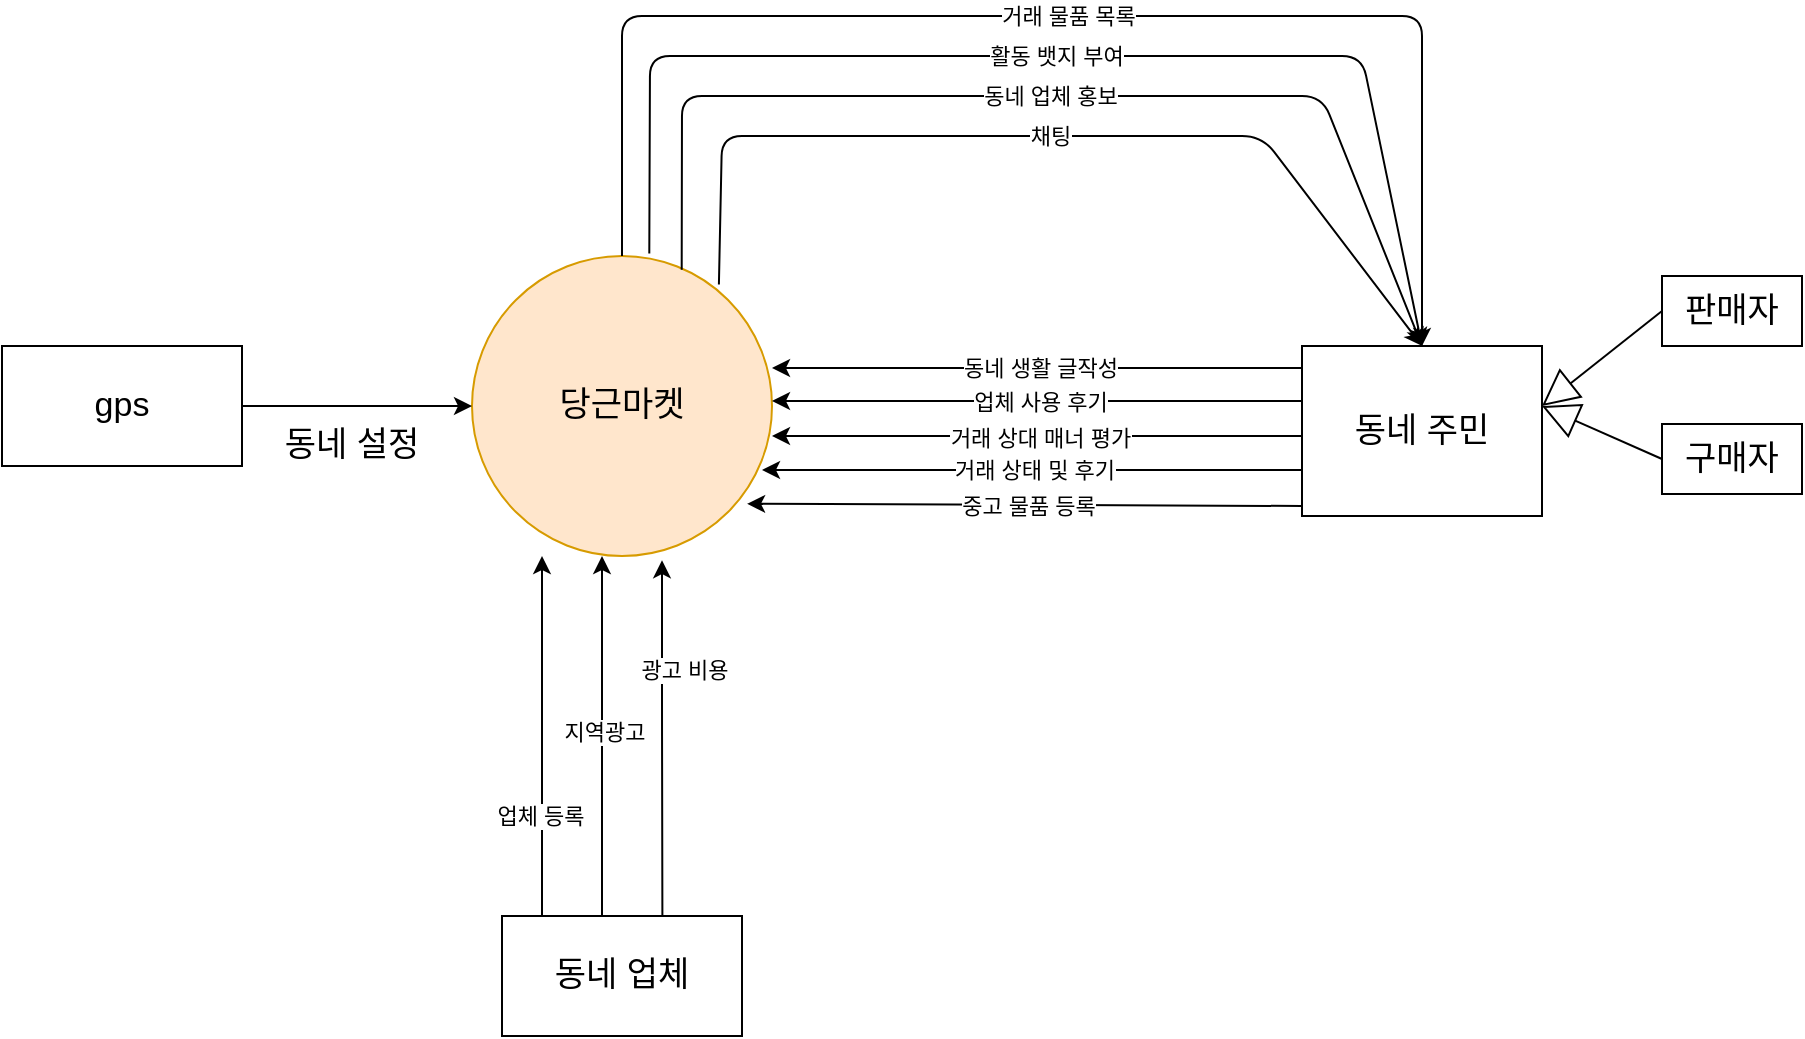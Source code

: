 <mxfile version="13.7.1" type="github">
  <diagram id="2eBaNiK83SsfWGN7OqTg" name="Page-1">
    <mxGraphModel dx="925" dy="483" grid="1" gridSize="10" guides="1" tooltips="1" connect="1" arrows="1" fold="1" page="1" pageScale="1" pageWidth="827" pageHeight="1169" math="0" shadow="0">
      <root>
        <mxCell id="0" />
        <mxCell id="1" parent="0" />
        <mxCell id="iDiovrbEPyYLWm7U3jqZ-1" value="당근마켓" style="ellipse;whiteSpace=wrap;html=1;aspect=fixed;fontFamily=Helvetica;fontSize=17;fillColor=#ffe6cc;strokeColor=#d79b00;" parent="1" vertex="1">
          <mxGeometry x="315" y="370" width="150" height="150" as="geometry" />
        </mxCell>
        <mxCell id="iDiovrbEPyYLWm7U3jqZ-4" value="동네 업체" style="rounded=0;whiteSpace=wrap;html=1;fontFamily=Helvetica;fontSize=17;" parent="1" vertex="1">
          <mxGeometry x="330" y="700" width="120" height="60" as="geometry" />
        </mxCell>
        <mxCell id="iDiovrbEPyYLWm7U3jqZ-22" value="동네 주민" style="rounded=0;whiteSpace=wrap;html=1;fontFamily=Helvetica;fontSize=17;" parent="1" vertex="1">
          <mxGeometry x="730" y="415" width="120" height="85" as="geometry" />
        </mxCell>
        <mxCell id="iDiovrbEPyYLWm7U3jqZ-26" value="구매자" style="rounded=0;whiteSpace=wrap;html=1;fontFamily=Helvetica;fontSize=17;" parent="1" vertex="1">
          <mxGeometry x="910" y="454" width="70" height="35" as="geometry" />
        </mxCell>
        <mxCell id="iDiovrbEPyYLWm7U3jqZ-27" value="판매자" style="rounded=0;whiteSpace=wrap;html=1;fontFamily=Helvetica;fontSize=17;" parent="1" vertex="1">
          <mxGeometry x="910" y="380" width="70" height="35" as="geometry" />
        </mxCell>
        <mxCell id="iDiovrbEPyYLWm7U3jqZ-28" value="" style="endArrow=block;endSize=16;endFill=0;html=1;fontFamily=Helvetica;fontSize=17;exitX=0;exitY=0.5;exitDx=0;exitDy=0;" parent="1" source="iDiovrbEPyYLWm7U3jqZ-27" edge="1">
          <mxGeometry width="160" relative="1" as="geometry">
            <mxPoint x="280" y="270" as="sourcePoint" />
            <mxPoint x="850" y="445" as="targetPoint" />
          </mxGeometry>
        </mxCell>
        <mxCell id="iDiovrbEPyYLWm7U3jqZ-29" value="" style="endArrow=block;endSize=16;endFill=0;html=1;fontFamily=Helvetica;fontSize=17;exitX=0;exitY=0.5;exitDx=0;exitDy=0;" parent="1" source="iDiovrbEPyYLWm7U3jqZ-26" edge="1">
          <mxGeometry width="160" relative="1" as="geometry">
            <mxPoint x="265" y="130" as="sourcePoint" />
            <mxPoint x="850" y="445" as="targetPoint" />
          </mxGeometry>
        </mxCell>
        <mxCell id="iDiovrbEPyYLWm7U3jqZ-40" style="edgeStyle=orthogonalEdgeStyle;rounded=0;orthogonalLoop=1;jettySize=auto;html=1;fontFamily=Helvetica;fontSize=17;" parent="1" source="iDiovrbEPyYLWm7U3jqZ-39" target="iDiovrbEPyYLWm7U3jqZ-1" edge="1">
          <mxGeometry relative="1" as="geometry" />
        </mxCell>
        <mxCell id="iDiovrbEPyYLWm7U3jqZ-39" value="gps" style="rounded=0;whiteSpace=wrap;html=1;fontFamily=Helvetica;fontSize=17;" parent="1" vertex="1">
          <mxGeometry x="80" y="415" width="120" height="60" as="geometry" />
        </mxCell>
        <mxCell id="iDiovrbEPyYLWm7U3jqZ-41" value="동네 설정" style="text;html=1;strokeColor=none;fillColor=none;align=center;verticalAlign=middle;whiteSpace=wrap;rounded=0;fontFamily=Helvetica;fontSize=17;" parent="1" vertex="1">
          <mxGeometry x="210" y="455" width="90" height="20" as="geometry" />
        </mxCell>
        <mxCell id="615CvDBMZHt1SZaBTN3t-4" value="" style="endArrow=classic;html=1;exitX=0.5;exitY=0;exitDx=0;exitDy=0;entryX=0.5;entryY=1;entryDx=0;entryDy=0;" edge="1" parent="1">
          <mxGeometry relative="1" as="geometry">
            <mxPoint x="350" y="700" as="sourcePoint" />
            <mxPoint x="350" y="520" as="targetPoint" />
            <Array as="points">
              <mxPoint x="350" y="570" />
            </Array>
          </mxGeometry>
        </mxCell>
        <mxCell id="615CvDBMZHt1SZaBTN3t-5" value="업체 등록" style="edgeLabel;resizable=0;html=1;align=center;verticalAlign=middle;" connectable="0" vertex="1" parent="615CvDBMZHt1SZaBTN3t-4">
          <mxGeometry relative="1" as="geometry">
            <mxPoint x="-1" y="40" as="offset" />
          </mxGeometry>
        </mxCell>
        <mxCell id="615CvDBMZHt1SZaBTN3t-6" value="" style="endArrow=classic;html=1;exitX=0.5;exitY=0;exitDx=0;exitDy=0;entryX=0.5;entryY=1;entryDx=0;entryDy=0;" edge="1" parent="1">
          <mxGeometry relative="1" as="geometry">
            <mxPoint x="380" y="700" as="sourcePoint" />
            <mxPoint x="380" y="520" as="targetPoint" />
            <Array as="points" />
          </mxGeometry>
        </mxCell>
        <mxCell id="615CvDBMZHt1SZaBTN3t-7" value="지역광고" style="edgeLabel;resizable=0;html=1;align=center;verticalAlign=middle;" connectable="0" vertex="1" parent="615CvDBMZHt1SZaBTN3t-6">
          <mxGeometry relative="1" as="geometry">
            <mxPoint x="1" y="-2.35" as="offset" />
          </mxGeometry>
        </mxCell>
        <mxCell id="615CvDBMZHt1SZaBTN3t-8" value="" style="endArrow=classic;html=1;exitX=0.885;exitY=-0.002;exitDx=0;exitDy=0;exitPerimeter=0;" edge="1" parent="1">
          <mxGeometry relative="1" as="geometry">
            <mxPoint x="410.2" y="700.0" as="sourcePoint" />
            <mxPoint x="410" y="522.12" as="targetPoint" />
            <Array as="points">
              <mxPoint x="410" y="600.12" />
            </Array>
          </mxGeometry>
        </mxCell>
        <mxCell id="615CvDBMZHt1SZaBTN3t-9" value="광고 비용" style="edgeLabel;resizable=0;html=1;align=center;verticalAlign=middle;" connectable="0" vertex="1" parent="615CvDBMZHt1SZaBTN3t-8">
          <mxGeometry relative="1" as="geometry">
            <mxPoint x="11.14" y="-33.88" as="offset" />
          </mxGeometry>
        </mxCell>
        <mxCell id="615CvDBMZHt1SZaBTN3t-10" value="" style="endArrow=classic;html=1;exitX=0.5;exitY=0;exitDx=0;exitDy=0;entryX=0.5;entryY=0;entryDx=0;entryDy=0;" edge="1" parent="1" source="iDiovrbEPyYLWm7U3jqZ-1" target="iDiovrbEPyYLWm7U3jqZ-22">
          <mxGeometry relative="1" as="geometry">
            <mxPoint x="570" y="505" as="sourcePoint" />
            <mxPoint x="840" y="250" as="targetPoint" />
            <Array as="points">
              <mxPoint x="390" y="250" />
              <mxPoint x="790" y="250" />
            </Array>
          </mxGeometry>
        </mxCell>
        <mxCell id="615CvDBMZHt1SZaBTN3t-11" value="거래 물품 목록" style="edgeLabel;resizable=0;html=1;align=center;verticalAlign=middle;" connectable="0" vertex="1" parent="615CvDBMZHt1SZaBTN3t-10">
          <mxGeometry relative="1" as="geometry" />
        </mxCell>
        <mxCell id="615CvDBMZHt1SZaBTN3t-12" value="" style="endArrow=classic;html=1;exitX=0.591;exitY=-0.008;exitDx=0;exitDy=0;exitPerimeter=0;entryX=0.5;entryY=0;entryDx=0;entryDy=0;" edge="1" parent="1" source="iDiovrbEPyYLWm7U3jqZ-1" target="iDiovrbEPyYLWm7U3jqZ-22">
          <mxGeometry relative="1" as="geometry">
            <mxPoint x="390" y="370" as="sourcePoint" />
            <mxPoint x="740" y="270" as="targetPoint" />
            <Array as="points">
              <mxPoint x="404" y="270" />
              <mxPoint x="760" y="270" />
            </Array>
          </mxGeometry>
        </mxCell>
        <mxCell id="615CvDBMZHt1SZaBTN3t-13" value="활동 뱃지 부여" style="edgeLabel;resizable=0;html=1;align=center;verticalAlign=middle;" connectable="0" vertex="1" parent="615CvDBMZHt1SZaBTN3t-12">
          <mxGeometry relative="1" as="geometry" />
        </mxCell>
        <mxCell id="615CvDBMZHt1SZaBTN3t-14" value="" style="endArrow=classic;html=1;exitX=0.699;exitY=0.046;exitDx=0;exitDy=0;exitPerimeter=0;entryX=0.5;entryY=0;entryDx=0;entryDy=0;" edge="1" parent="1" source="iDiovrbEPyYLWm7U3jqZ-1" target="iDiovrbEPyYLWm7U3jqZ-22">
          <mxGeometry relative="1" as="geometry">
            <mxPoint x="420" y="370" as="sourcePoint" />
            <mxPoint x="720" y="300" as="targetPoint" />
            <Array as="points">
              <mxPoint x="420" y="290" />
              <mxPoint x="740" y="290" />
            </Array>
          </mxGeometry>
        </mxCell>
        <mxCell id="615CvDBMZHt1SZaBTN3t-15" value="동네 업체 홍보" style="edgeLabel;resizable=0;html=1;align=center;verticalAlign=middle;" connectable="0" vertex="1" parent="615CvDBMZHt1SZaBTN3t-14">
          <mxGeometry relative="1" as="geometry">
            <mxPoint as="offset" />
          </mxGeometry>
        </mxCell>
        <mxCell id="615CvDBMZHt1SZaBTN3t-16" value="" style="endArrow=classic;html=1;exitX=0.823;exitY=0.095;exitDx=0;exitDy=0;entryX=0.5;entryY=0;entryDx=0;entryDy=0;exitPerimeter=0;" edge="1" parent="1" source="iDiovrbEPyYLWm7U3jqZ-1" target="iDiovrbEPyYLWm7U3jqZ-22">
          <mxGeometry relative="1" as="geometry">
            <mxPoint x="430" y="385" as="sourcePoint" />
            <mxPoint x="693.08" y="377.62" as="targetPoint" />
            <Array as="points">
              <mxPoint x="440" y="310" />
              <mxPoint x="710" y="310" />
            </Array>
          </mxGeometry>
        </mxCell>
        <mxCell id="615CvDBMZHt1SZaBTN3t-17" value="채팅" style="edgeLabel;resizable=0;html=1;align=center;verticalAlign=middle;" connectable="0" vertex="1" parent="615CvDBMZHt1SZaBTN3t-16">
          <mxGeometry relative="1" as="geometry">
            <mxPoint as="offset" />
          </mxGeometry>
        </mxCell>
        <mxCell id="615CvDBMZHt1SZaBTN3t-18" value="" style="endArrow=classic;html=1;" edge="1" parent="1">
          <mxGeometry relative="1" as="geometry">
            <mxPoint x="730" y="426" as="sourcePoint" />
            <mxPoint x="465" y="426" as="targetPoint" />
            <Array as="points" />
          </mxGeometry>
        </mxCell>
        <mxCell id="615CvDBMZHt1SZaBTN3t-19" value="동네 생활 글작성" style="edgeLabel;resizable=0;html=1;align=center;verticalAlign=middle;" connectable="0" vertex="1" parent="615CvDBMZHt1SZaBTN3t-18">
          <mxGeometry relative="1" as="geometry">
            <mxPoint x="1" as="offset" />
          </mxGeometry>
        </mxCell>
        <mxCell id="615CvDBMZHt1SZaBTN3t-20" value="" style="endArrow=classic;html=1;exitX=0;exitY=0.5;exitDx=0;exitDy=0;" edge="1" parent="1">
          <mxGeometry relative="1" as="geometry">
            <mxPoint x="730" y="460" as="sourcePoint" />
            <mxPoint x="465" y="460" as="targetPoint" />
            <Array as="points" />
          </mxGeometry>
        </mxCell>
        <mxCell id="615CvDBMZHt1SZaBTN3t-21" value="거래 상대 매너 평가" style="edgeLabel;resizable=0;html=1;align=center;verticalAlign=middle;" connectable="0" vertex="1" parent="615CvDBMZHt1SZaBTN3t-20">
          <mxGeometry relative="1" as="geometry">
            <mxPoint x="1" y="1.2" as="offset" />
          </mxGeometry>
        </mxCell>
        <mxCell id="615CvDBMZHt1SZaBTN3t-22" value="" style="endArrow=classic;html=1;exitX=0;exitY=0.5;exitDx=0;exitDy=0;" edge="1" parent="1">
          <mxGeometry relative="1" as="geometry">
            <mxPoint x="730" y="477" as="sourcePoint" />
            <mxPoint x="460" y="477" as="targetPoint" />
            <Array as="points" />
          </mxGeometry>
        </mxCell>
        <mxCell id="615CvDBMZHt1SZaBTN3t-23" value="거래 상태 및 후기" style="edgeLabel;resizable=0;html=1;align=center;verticalAlign=middle;" connectable="0" vertex="1" parent="615CvDBMZHt1SZaBTN3t-22">
          <mxGeometry relative="1" as="geometry">
            <mxPoint x="1" as="offset" />
          </mxGeometry>
        </mxCell>
        <mxCell id="615CvDBMZHt1SZaBTN3t-24" value="" style="endArrow=classic;html=1;entryX=0.917;entryY=0.826;entryDx=0;entryDy=0;entryPerimeter=0;" edge="1" parent="1" target="iDiovrbEPyYLWm7U3jqZ-1">
          <mxGeometry relative="1" as="geometry">
            <mxPoint x="730" y="495" as="sourcePoint" />
            <mxPoint x="460" y="495" as="targetPoint" />
            <Array as="points" />
          </mxGeometry>
        </mxCell>
        <mxCell id="615CvDBMZHt1SZaBTN3t-25" value="중고 물품 등록" style="edgeLabel;resizable=0;html=1;align=center;verticalAlign=middle;" connectable="0" vertex="1" parent="615CvDBMZHt1SZaBTN3t-24">
          <mxGeometry relative="1" as="geometry">
            <mxPoint x="1" as="offset" />
          </mxGeometry>
        </mxCell>
        <mxCell id="615CvDBMZHt1SZaBTN3t-27" value="" style="endArrow=classic;html=1;" edge="1" parent="1">
          <mxGeometry relative="1" as="geometry">
            <mxPoint x="730" y="442.5" as="sourcePoint" />
            <mxPoint x="465" y="442.5" as="targetPoint" />
            <Array as="points" />
          </mxGeometry>
        </mxCell>
        <mxCell id="615CvDBMZHt1SZaBTN3t-28" value="업체 사용 후기" style="edgeLabel;resizable=0;html=1;align=center;verticalAlign=middle;" connectable="0" vertex="1" parent="615CvDBMZHt1SZaBTN3t-27">
          <mxGeometry relative="1" as="geometry">
            <mxPoint x="1" as="offset" />
          </mxGeometry>
        </mxCell>
      </root>
    </mxGraphModel>
  </diagram>
</mxfile>
